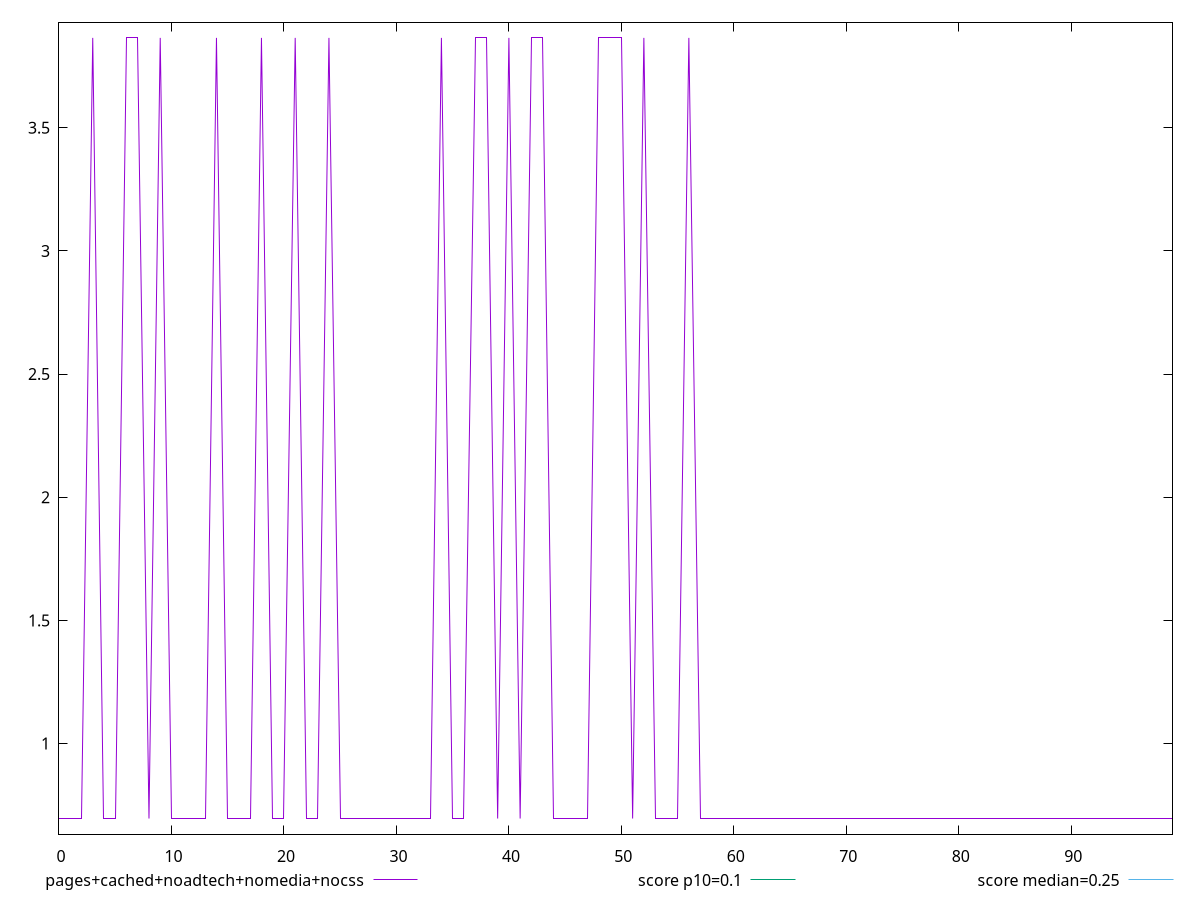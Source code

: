 reset

$pagesCachedNoadtechNomediaNocss <<EOF
0 0.6958385416666666
1 0.6958385416666666
2 0.6958385416666666
3 3.864670138888889
4 0.6958385416666666
5 0.6958385416666666
6 3.864670138888889
7 3.864670138888889
8 0.6958385416666666
9 3.864670138888889
10 0.6958385416666666
11 0.6958385416666666
12 0.6958385416666666
13 0.6958385416666666
14 3.864670138888889
15 0.6958385416666666
16 0.6958385416666666
17 0.6958385416666666
18 3.864670138888889
19 0.6958385416666666
20 0.6958385416666666
21 3.864670138888889
22 0.6958385416666666
23 0.6958385416666666
24 3.864670138888889
25 0.6958385416666666
26 0.6958385416666666
27 0.6958385416666666
28 0.6958385416666666
29 0.6958385416666666
30 0.6958385416666666
31 0.6958385416666666
32 0.6958385416666666
33 0.6958385416666666
34 3.864670138888889
35 0.6958385416666666
36 0.6958385416666666
37 3.864670138888889
38 3.864670138888889
39 0.6958385416666666
40 3.864670138888889
41 0.6958385416666666
42 3.864670138888889
43 3.864670138888889
44 0.6958385416666666
45 0.6958385416666666
46 0.6958385416666666
47 0.6958385416666666
48 3.864670138888889
49 3.864670138888889
50 3.864670138888889
51 0.6958385416666666
52 3.864670138888889
53 0.6958385416666666
54 0.6958385416666666
55 0.6958385416666666
56 3.864670138888889
57 0.6958385416666666
58 0.6958385416666666
59 0.6958385416666666
60 0.6958385416666666
61 0.6958385416666666
62 0.6958385416666666
63 0.6958385416666666
64 0.6958385416666666
65 0.6958385416666666
66 0.6958385416666666
67 0.6958385416666666
68 0.6958385416666666
69 0.6958385416666666
70 0.6958385416666666
71 0.6958385416666666
72 0.6958385416666666
73 0.6958385416666666
74 0.6958385416666666
75 0.6958385416666666
76 0.6958385416666666
77 0.6958385416666666
78 0.6958385416666666
79 0.6958385416666666
80 0.6958385416666666
81 0.6958385416666666
82 0.6958385416666666
83 0.6958385416666666
84 0.6958385416666666
85 0.6958385416666666
86 0.6958385416666666
87 0.6958385416666666
88 0.6958385416666666
89 0.6958385416666666
90 0.6958385416666666
91 0.6958385416666666
92 0.6958385416666666
93 0.6958385416666666
94 0.6958385416666666
95 0.6958385416666666
96 0.6958385416666666
97 0.6958385416666666
98 0.6958385416666666
99 0.6958385416666666
EOF

set key outside below
set xrange [0:99]
set yrange [0.6324619097222222:3.9280467708333338]
set trange [0.6324619097222222:3.9280467708333338]
set terminal svg size 640, 500 enhanced background rgb 'white'
set output "report_00018_2021-02-10T15-25-16.877Z/cumulative-layout-shift/comparison/line/4_vs_5.svg"

plot $pagesCachedNoadtechNomediaNocss title "pages+cached+noadtech+nomedia+nocss" with line, \
     0.1 title "score p10=0.1", \
     0.25 title "score median=0.25"

reset
